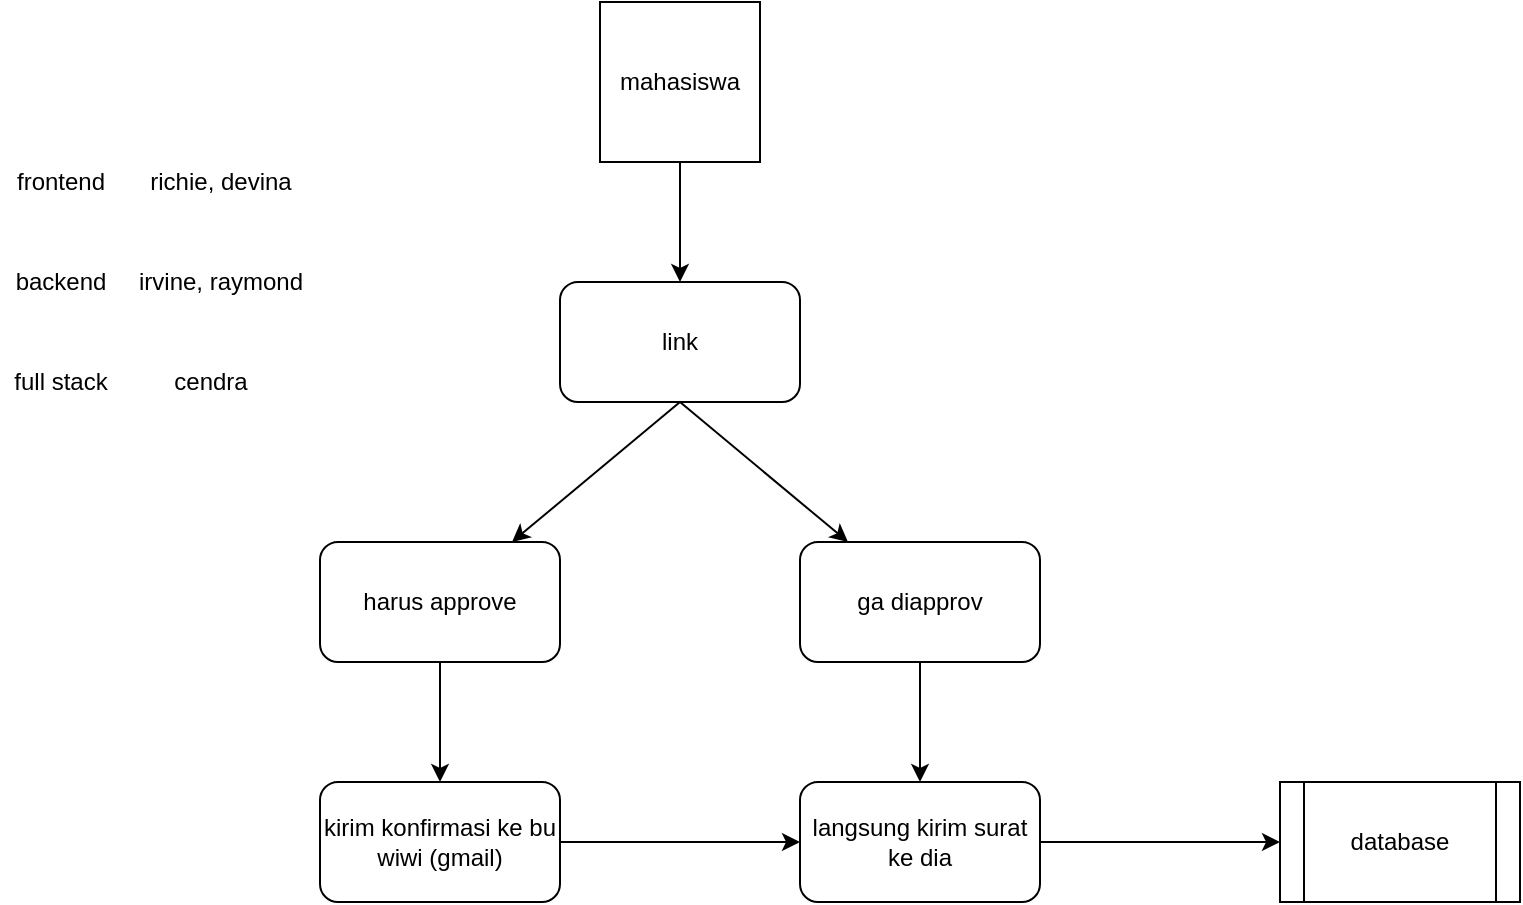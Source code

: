<mxfile version="15.5.9" type="device"><diagram id="Yf3buHJclfKPMpje_1Po" name="Page-1"><mxGraphModel dx="1178" dy="522" grid="1" gridSize="10" guides="1" tooltips="1" connect="1" arrows="1" fold="1" page="1" pageScale="1" pageWidth="850" pageHeight="1100" math="0" shadow="0"><root><mxCell id="0"/><mxCell id="1" parent="0"/><mxCell id="dl4NuKVQIl7e8-DtvB9S-3" value="" style="edgeStyle=orthogonalEdgeStyle;rounded=0;orthogonalLoop=1;jettySize=auto;html=1;" edge="1" parent="1" source="dl4NuKVQIl7e8-DtvB9S-1" target="dl4NuKVQIl7e8-DtvB9S-2"><mxGeometry relative="1" as="geometry"/></mxCell><mxCell id="dl4NuKVQIl7e8-DtvB9S-1" value="mahasiswa" style="whiteSpace=wrap;html=1;aspect=fixed;" vertex="1" parent="1"><mxGeometry x="360" y="140" width="80" height="80" as="geometry"/></mxCell><mxCell id="dl4NuKVQIl7e8-DtvB9S-2" value="link" style="rounded=1;whiteSpace=wrap;html=1;" vertex="1" parent="1"><mxGeometry x="340" y="280" width="120" height="60" as="geometry"/></mxCell><mxCell id="dl4NuKVQIl7e8-DtvB9S-12" value="" style="edgeStyle=orthogonalEdgeStyle;rounded=0;orthogonalLoop=1;jettySize=auto;html=1;" edge="1" parent="1" source="dl4NuKVQIl7e8-DtvB9S-4" target="dl4NuKVQIl7e8-DtvB9S-11"><mxGeometry relative="1" as="geometry"/></mxCell><mxCell id="dl4NuKVQIl7e8-DtvB9S-4" value="harus approve" style="rounded=1;whiteSpace=wrap;html=1;" vertex="1" parent="1"><mxGeometry x="220" y="410" width="120" height="60" as="geometry"/></mxCell><mxCell id="dl4NuKVQIl7e8-DtvB9S-10" value="" style="edgeStyle=orthogonalEdgeStyle;rounded=0;orthogonalLoop=1;jettySize=auto;html=1;" edge="1" parent="1" source="dl4NuKVQIl7e8-DtvB9S-5" target="dl4NuKVQIl7e8-DtvB9S-9"><mxGeometry relative="1" as="geometry"/></mxCell><mxCell id="dl4NuKVQIl7e8-DtvB9S-5" value="ga diapprov" style="rounded=1;whiteSpace=wrap;html=1;" vertex="1" parent="1"><mxGeometry x="460" y="410" width="120" height="60" as="geometry"/></mxCell><mxCell id="dl4NuKVQIl7e8-DtvB9S-6" value="" style="endArrow=classic;html=1;rounded=0;exitX=0.5;exitY=1;exitDx=0;exitDy=0;" edge="1" parent="1" source="dl4NuKVQIl7e8-DtvB9S-2" target="dl4NuKVQIl7e8-DtvB9S-4"><mxGeometry width="50" height="50" relative="1" as="geometry"><mxPoint x="400" y="350" as="sourcePoint"/><mxPoint x="450" y="300" as="targetPoint"/></mxGeometry></mxCell><mxCell id="dl4NuKVQIl7e8-DtvB9S-8" value="" style="endArrow=classic;html=1;rounded=0;exitX=0.5;exitY=1;exitDx=0;exitDy=0;" edge="1" parent="1" source="dl4NuKVQIl7e8-DtvB9S-2" target="dl4NuKVQIl7e8-DtvB9S-5"><mxGeometry width="50" height="50" relative="1" as="geometry"><mxPoint x="400" y="350" as="sourcePoint"/><mxPoint x="450" y="300" as="targetPoint"/></mxGeometry></mxCell><mxCell id="dl4NuKVQIl7e8-DtvB9S-9" value="langsung kirim surat ke dia" style="rounded=1;whiteSpace=wrap;html=1;" vertex="1" parent="1"><mxGeometry x="460" y="530" width="120" height="60" as="geometry"/></mxCell><mxCell id="dl4NuKVQIl7e8-DtvB9S-17" value="" style="edgeStyle=orthogonalEdgeStyle;rounded=0;orthogonalLoop=1;jettySize=auto;html=1;" edge="1" parent="1" source="dl4NuKVQIl7e8-DtvB9S-11" target="dl4NuKVQIl7e8-DtvB9S-9"><mxGeometry relative="1" as="geometry"/></mxCell><mxCell id="dl4NuKVQIl7e8-DtvB9S-11" value="kirim konfirmasi ke bu wiwi (gmail)" style="rounded=1;whiteSpace=wrap;html=1;" vertex="1" parent="1"><mxGeometry x="220" y="530" width="120" height="60" as="geometry"/></mxCell><mxCell id="dl4NuKVQIl7e8-DtvB9S-13" value="database" style="shape=process;whiteSpace=wrap;html=1;backgroundOutline=1;" vertex="1" parent="1"><mxGeometry x="700" y="530" width="120" height="60" as="geometry"/></mxCell><mxCell id="dl4NuKVQIl7e8-DtvB9S-14" value="" style="endArrow=classic;html=1;rounded=0;entryX=0;entryY=0.5;entryDx=0;entryDy=0;exitX=1;exitY=0.5;exitDx=0;exitDy=0;" edge="1" parent="1" source="dl4NuKVQIl7e8-DtvB9S-9" target="dl4NuKVQIl7e8-DtvB9S-13"><mxGeometry width="50" height="50" relative="1" as="geometry"><mxPoint x="520" y="500" as="sourcePoint"/><mxPoint x="440" y="540" as="targetPoint"/></mxGeometry></mxCell><mxCell id="dl4NuKVQIl7e8-DtvB9S-18" value="frontend" style="text;html=1;align=center;verticalAlign=middle;resizable=0;points=[];autosize=1;strokeColor=none;fillColor=none;" vertex="1" parent="1"><mxGeometry x="60" y="220" width="60" height="20" as="geometry"/></mxCell><mxCell id="dl4NuKVQIl7e8-DtvB9S-19" value="backend" style="text;html=1;align=center;verticalAlign=middle;resizable=0;points=[];autosize=1;strokeColor=none;fillColor=none;" vertex="1" parent="1"><mxGeometry x="60" y="270" width="60" height="20" as="geometry"/></mxCell><mxCell id="dl4NuKVQIl7e8-DtvB9S-20" value="full stack" style="text;html=1;align=center;verticalAlign=middle;resizable=0;points=[];autosize=1;strokeColor=none;fillColor=none;" vertex="1" parent="1"><mxGeometry x="60" y="320" width="60" height="20" as="geometry"/></mxCell><mxCell id="dl4NuKVQIl7e8-DtvB9S-21" value="richie, devina" style="text;html=1;align=center;verticalAlign=middle;resizable=0;points=[];autosize=1;strokeColor=none;fillColor=none;" vertex="1" parent="1"><mxGeometry x="125" y="220" width="90" height="20" as="geometry"/></mxCell><mxCell id="dl4NuKVQIl7e8-DtvB9S-22" value="cendra" style="text;html=1;align=center;verticalAlign=middle;resizable=0;points=[];autosize=1;strokeColor=none;fillColor=none;" vertex="1" parent="1"><mxGeometry x="140" y="320" width="50" height="20" as="geometry"/></mxCell><mxCell id="dl4NuKVQIl7e8-DtvB9S-23" value="irvine, raymond" style="text;html=1;align=center;verticalAlign=middle;resizable=0;points=[];autosize=1;strokeColor=none;fillColor=none;" vertex="1" parent="1"><mxGeometry x="120" y="270" width="100" height="20" as="geometry"/></mxCell></root></mxGraphModel></diagram></mxfile>